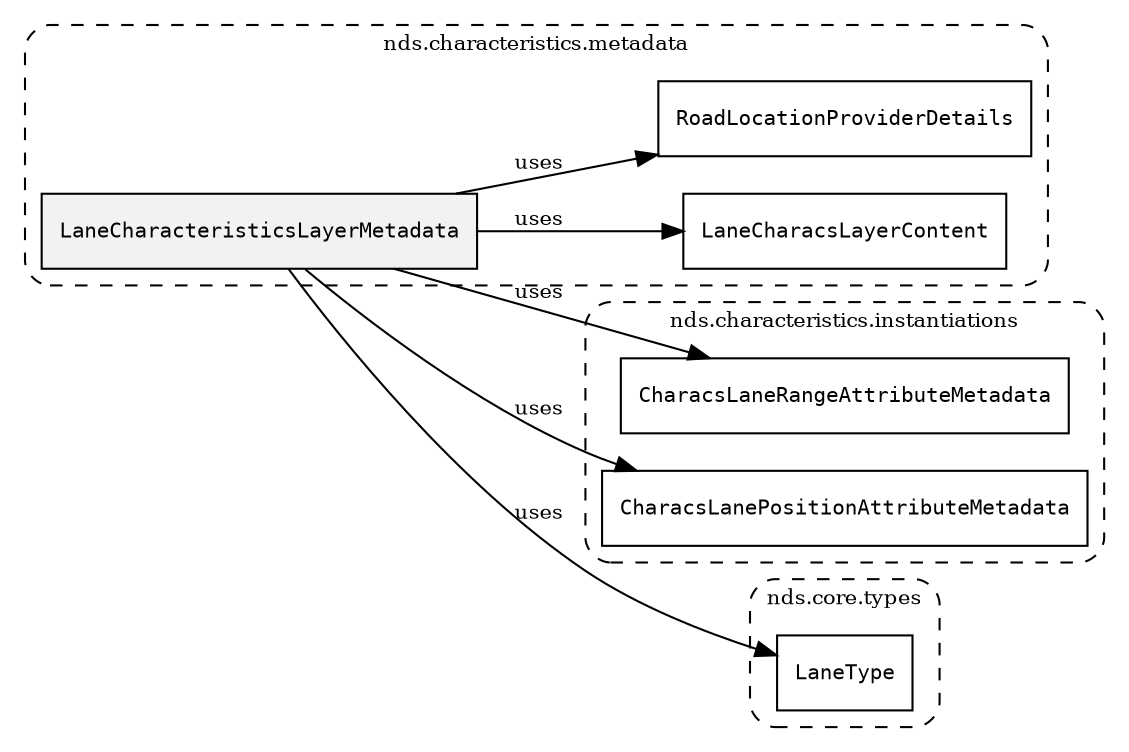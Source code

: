 /**
 * This dot file creates symbol collaboration diagram for LaneCharacteristicsLayerMetadata.
 */
digraph ZSERIO
{
    node [shape=box, fontsize=10];
    rankdir="LR";
    fontsize=10;
    tooltip="LaneCharacteristicsLayerMetadata collaboration diagram";

    subgraph "cluster_nds.characteristics.metadata"
    {
        style="dashed, rounded";
        label="nds.characteristics.metadata";
        tooltip="Package nds.characteristics.metadata";
        href="../../../content/packages/nds.characteristics.metadata.html#Package-nds-characteristics-metadata";
        target="_parent";

        "LaneCharacteristicsLayerMetadata" [style="filled", fillcolor="#0000000D", target="_parent", label=<<font face="monospace"><table align="center" border="0" cellspacing="0" cellpadding="0"><tr><td href="../../../content/packages/nds.characteristics.metadata.html#Structure-LaneCharacteristicsLayerMetadata" title="Structure defined in nds.characteristics.metadata">LaneCharacteristicsLayerMetadata</td></tr></table></font>>];
        "LaneCharacsLayerContent" [target="_parent", label=<<font face="monospace"><table align="center" border="0" cellspacing="0" cellpadding="0"><tr><td href="../../../content/packages/nds.characteristics.metadata.html#Bitmask-LaneCharacsLayerContent" title="Bitmask defined in nds.characteristics.metadata">LaneCharacsLayerContent</td></tr></table></font>>];
        "RoadLocationProviderDetails" [target="_parent", label=<<font face="monospace"><table align="center" border="0" cellspacing="0" cellpadding="0"><tr><td href="../../../content/packages/nds.characteristics.metadata.html#Structure-RoadLocationProviderDetails" title="Structure defined in nds.characteristics.metadata">RoadLocationProviderDetails</td></tr></table></font>>];
    }

    subgraph "cluster_nds.characteristics.instantiations"
    {
        style="dashed, rounded";
        label="nds.characteristics.instantiations";
        tooltip="Package nds.characteristics.instantiations";
        href="../../../content/packages/nds.characteristics.instantiations.html#Package-nds-characteristics-instantiations";
        target="_parent";

        "CharacsLaneRangeAttributeMetadata" [target="_parent", label=<<font face="monospace"><table align="center" border="0" cellspacing="0" cellpadding="0"><tr><td href="../../../content/packages/nds.characteristics.instantiations.html#InstantiateType-CharacsLaneRangeAttributeMetadata" title="InstantiateType defined in nds.characteristics.instantiations">CharacsLaneRangeAttributeMetadata</td></tr></table></font>>];
        "CharacsLanePositionAttributeMetadata" [target="_parent", label=<<font face="monospace"><table align="center" border="0" cellspacing="0" cellpadding="0"><tr><td href="../../../content/packages/nds.characteristics.instantiations.html#InstantiateType-CharacsLanePositionAttributeMetadata" title="InstantiateType defined in nds.characteristics.instantiations">CharacsLanePositionAttributeMetadata</td></tr></table></font>>];
    }

    subgraph "cluster_nds.core.types"
    {
        style="dashed, rounded";
        label="nds.core.types";
        tooltip="Package nds.core.types";
        href="../../../content/packages/nds.core.types.html#Package-nds-core-types";
        target="_parent";

        "LaneType" [target="_parent", label=<<font face="monospace"><table align="center" border="0" cellspacing="0" cellpadding="0"><tr><td href="../../../content/packages/nds.core.types.html#Structure-LaneType" title="Structure defined in nds.core.types">LaneType</td></tr></table></font>>];
    }

    "LaneCharacteristicsLayerMetadata" -> "LaneCharacsLayerContent" [label="uses", fontsize=10];
    "LaneCharacteristicsLayerMetadata" -> "CharacsLaneRangeAttributeMetadata" [label="uses", fontsize=10];
    "LaneCharacteristicsLayerMetadata" -> "CharacsLanePositionAttributeMetadata" [label="uses", fontsize=10];
    "LaneCharacteristicsLayerMetadata" -> "LaneType" [label="uses", fontsize=10];
    "LaneCharacteristicsLayerMetadata" -> "RoadLocationProviderDetails" [label="uses", fontsize=10];
}
